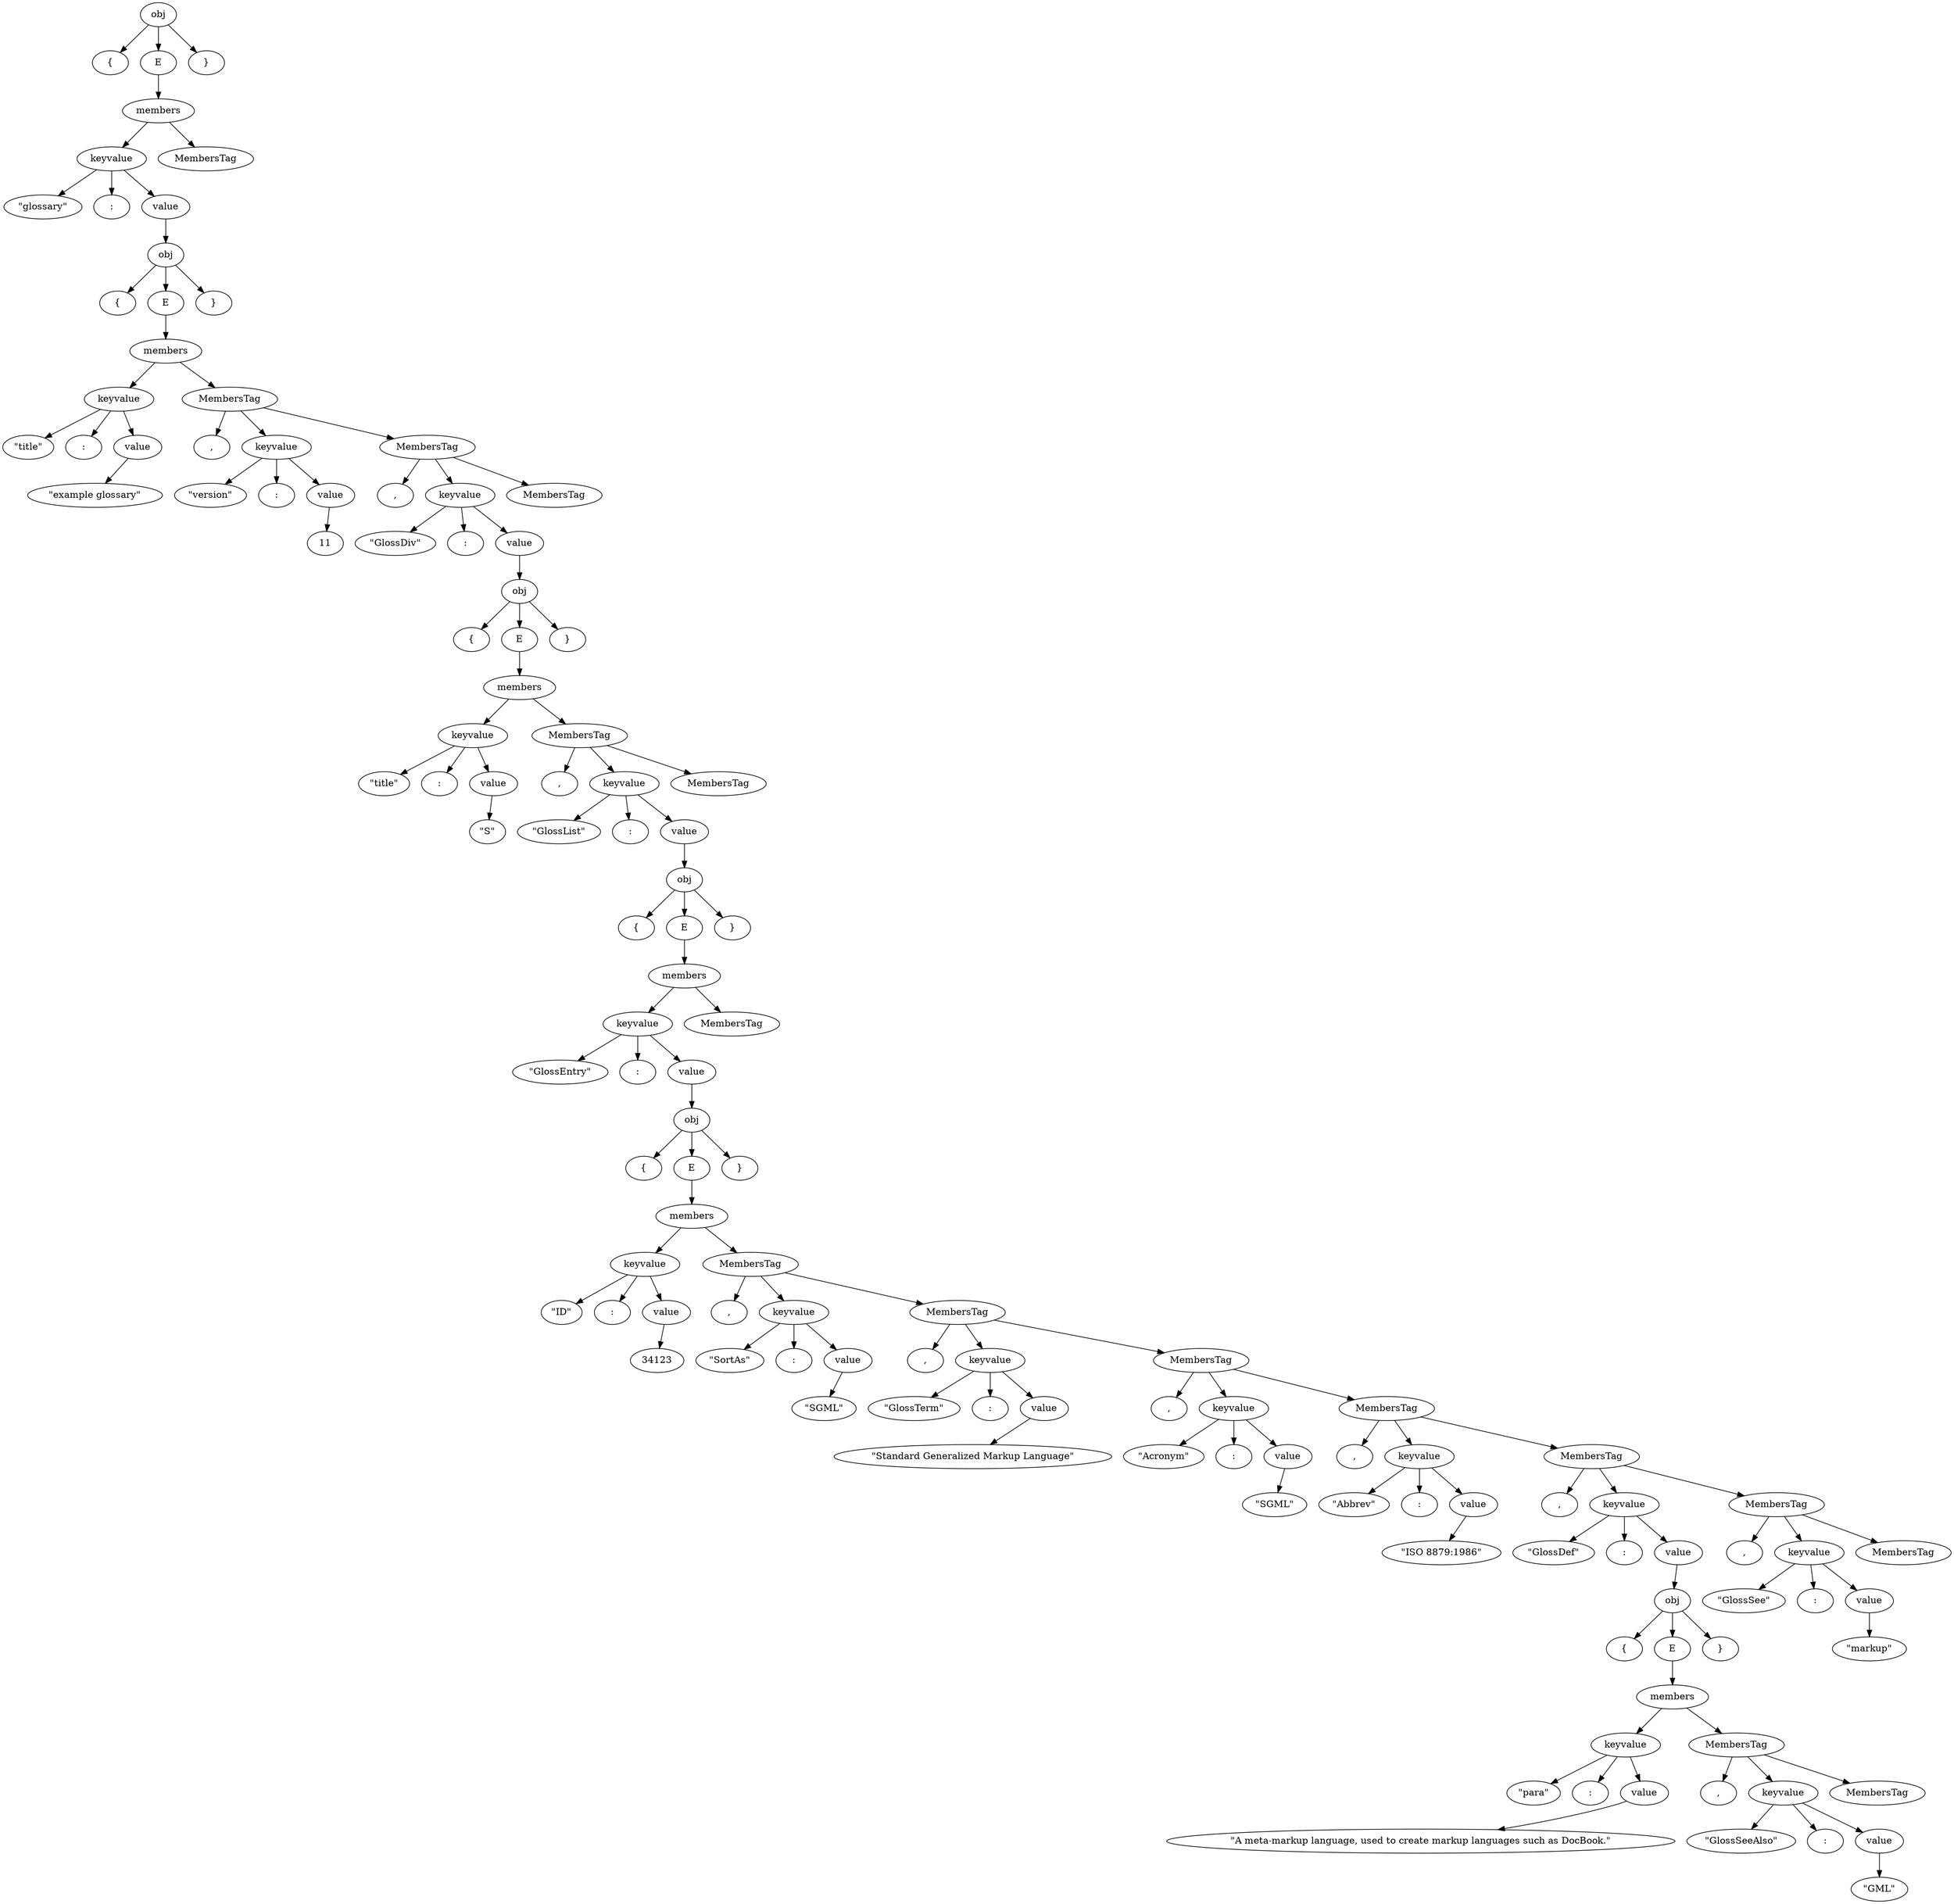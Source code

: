 digraph G {
    0 [label="obj"];
    1 [label="{"];
    2 [label="E"];
    3 [label="members"];
    4 [label="keyvalue"];
    5 [label="\"glossary\""];
    6 [label=":"];
    7 [label="value"];
    8 [label="obj"];
    9 [label="{"];
    10 [label="E"];
    11 [label="members"];
    12 [label="keyvalue"];
    13 [label="\"title\""];
    14 [label=":"];
    15 [label="value"];
    16 [label="\"example glossary\""];
    17 [label="MembersTag"];
    18 [label=","];
    19 [label="keyvalue"];
    20 [label="\"version\""];
    21 [label=":"];
    22 [label="value"];
    23 [label="11"];
    24 [label="MembersTag"];
    25 [label=","];
    26 [label="keyvalue"];
    27 [label="\"GlossDiv\""];
    28 [label=":"];
    29 [label="value"];
    30 [label="obj"];
    31 [label="{"];
    32 [label="E"];
    33 [label="members"];
    34 [label="keyvalue"];
    35 [label="\"title\""];
    36 [label=":"];
    37 [label="value"];
    38 [label="\"S\""];
    39 [label="MembersTag"];
    40 [label=","];
    41 [label="keyvalue"];
    42 [label="\"GlossList\""];
    43 [label=":"];
    44 [label="value"];
    45 [label="obj"];
    46 [label="{"];
    47 [label="E"];
    48 [label="members"];
    49 [label="keyvalue"];
    50 [label="\"GlossEntry\""];
    51 [label=":"];
    52 [label="value"];
    53 [label="obj"];
    54 [label="{"];
    55 [label="E"];
    56 [label="members"];
    57 [label="keyvalue"];
    58 [label="\"ID\""];
    59 [label=":"];
    60 [label="value"];
    61 [label="34123"];
    62 [label="MembersTag"];
    63 [label=","];
    64 [label="keyvalue"];
    65 [label="\"SortAs\""];
    66 [label=":"];
    67 [label="value"];
    68 [label="\"SGML\""];
    69 [label="MembersTag"];
    70 [label=","];
    71 [label="keyvalue"];
    72 [label="\"GlossTerm\""];
    73 [label=":"];
    74 [label="value"];
    75 [label="\"Standard Generalized Markup Language\""];
    76 [label="MembersTag"];
    77 [label=","];
    78 [label="keyvalue"];
    79 [label="\"Acronym\""];
    80 [label=":"];
    81 [label="value"];
    82 [label="\"SGML\""];
    83 [label="MembersTag"];
    84 [label=","];
    85 [label="keyvalue"];
    86 [label="\"Abbrev\""];
    87 [label=":"];
    88 [label="value"];
    89 [label="\"ISO 8879:1986\""];
    90 [label="MembersTag"];
    91 [label=","];
    92 [label="keyvalue"];
    93 [label="\"GlossDef\""];
    94 [label=":"];
    95 [label="value"];
    96 [label="obj"];
    97 [label="{"];
    98 [label="E"];
    99 [label="members"];
    100 [label="keyvalue"];
    101 [label="\"para\""];
    102 [label=":"];
    103 [label="value"];
    104 [label="\"A meta-markup language, used to create markup languages such as DocBook.\""];
    105 [label="MembersTag"];
    106 [label=","];
    107 [label="keyvalue"];
    108 [label="\"GlossSeeAlso\""];
    109 [label=":"];
    110 [label="value"];
    111 [label="\"GML\""];
    112 [label="MembersTag"];
    113 [label="}"];
    114 [label="MembersTag"];
    115 [label=","];
    116 [label="keyvalue"];
    117 [label="\"GlossSee\""];
    118 [label=":"];
    119 [label="value"];
    120 [label="\"markup\""];
    121 [label="MembersTag"];
    122 [label="}"];
    123 [label="MembersTag"];
    124 [label="}"];
    125 [label="MembersTag"];
    126 [label="}"];
    127 [label="MembersTag"];
    128 [label="}"];
    129 [label="MembersTag"];
    130 [label="}"];

    15 -> 16;
    12 -> 13;
    12 -> 14;
    12 -> 15;
    22 -> 23;
    19 -> 20;
    19 -> 21;
    19 -> 22;
    37 -> 38;
    34 -> 35;
    34 -> 36;
    34 -> 37;
    60 -> 61;
    57 -> 58;
    57 -> 59;
    57 -> 60;
    67 -> 68;
    64 -> 65;
    64 -> 66;
    64 -> 67;
    74 -> 75;
    71 -> 72;
    71 -> 73;
    71 -> 74;
    81 -> 82;
    78 -> 79;
    78 -> 80;
    78 -> 81;
    88 -> 89;
    85 -> 86;
    85 -> 87;
    85 -> 88;
    103 -> 104;
    100 -> 101;
    100 -> 102;
    100 -> 103;
    110 -> 111;
    107 -> 108;
    107 -> 109;
    107 -> 110;
    105 -> 106;
    105 -> 107;
    105 -> 112;
    99 -> 100;
    99 -> 105;
    98 -> 99;
    96 -> 97;
    96 -> 98;
    96 -> 113;
    95 -> 96;
    92 -> 93;
    92 -> 94;
    92 -> 95;
    119 -> 120;
    116 -> 117;
    116 -> 118;
    116 -> 119;
    114 -> 115;
    114 -> 116;
    114 -> 121;
    90 -> 91;
    90 -> 92;
    90 -> 114;
    83 -> 84;
    83 -> 85;
    83 -> 90;
    76 -> 77;
    76 -> 78;
    76 -> 83;
    69 -> 70;
    69 -> 71;
    69 -> 76;
    62 -> 63;
    62 -> 64;
    62 -> 69;
    56 -> 57;
    56 -> 62;
    55 -> 56;
    53 -> 54;
    53 -> 55;
    53 -> 122;
    52 -> 53;
    49 -> 50;
    49 -> 51;
    49 -> 52;
    48 -> 49;
    48 -> 123;
    47 -> 48;
    45 -> 46;
    45 -> 47;
    45 -> 124;
    44 -> 45;
    41 -> 42;
    41 -> 43;
    41 -> 44;
    39 -> 40;
    39 -> 41;
    39 -> 125;
    33 -> 34;
    33 -> 39;
    32 -> 33;
    30 -> 31;
    30 -> 32;
    30 -> 126;
    29 -> 30;
    26 -> 27;
    26 -> 28;
    26 -> 29;
    24 -> 25;
    24 -> 26;
    24 -> 127;
    17 -> 18;
    17 -> 19;
    17 -> 24;
    11 -> 12;
    11 -> 17;
    10 -> 11;
    8 -> 9;
    8 -> 10;
    8 -> 128;
    7 -> 8;
    4 -> 5;
    4 -> 6;
    4 -> 7;
    3 -> 4;
    3 -> 129;
    2 -> 3;
    0 -> 1;
    0 -> 2;
    0 -> 130;
}